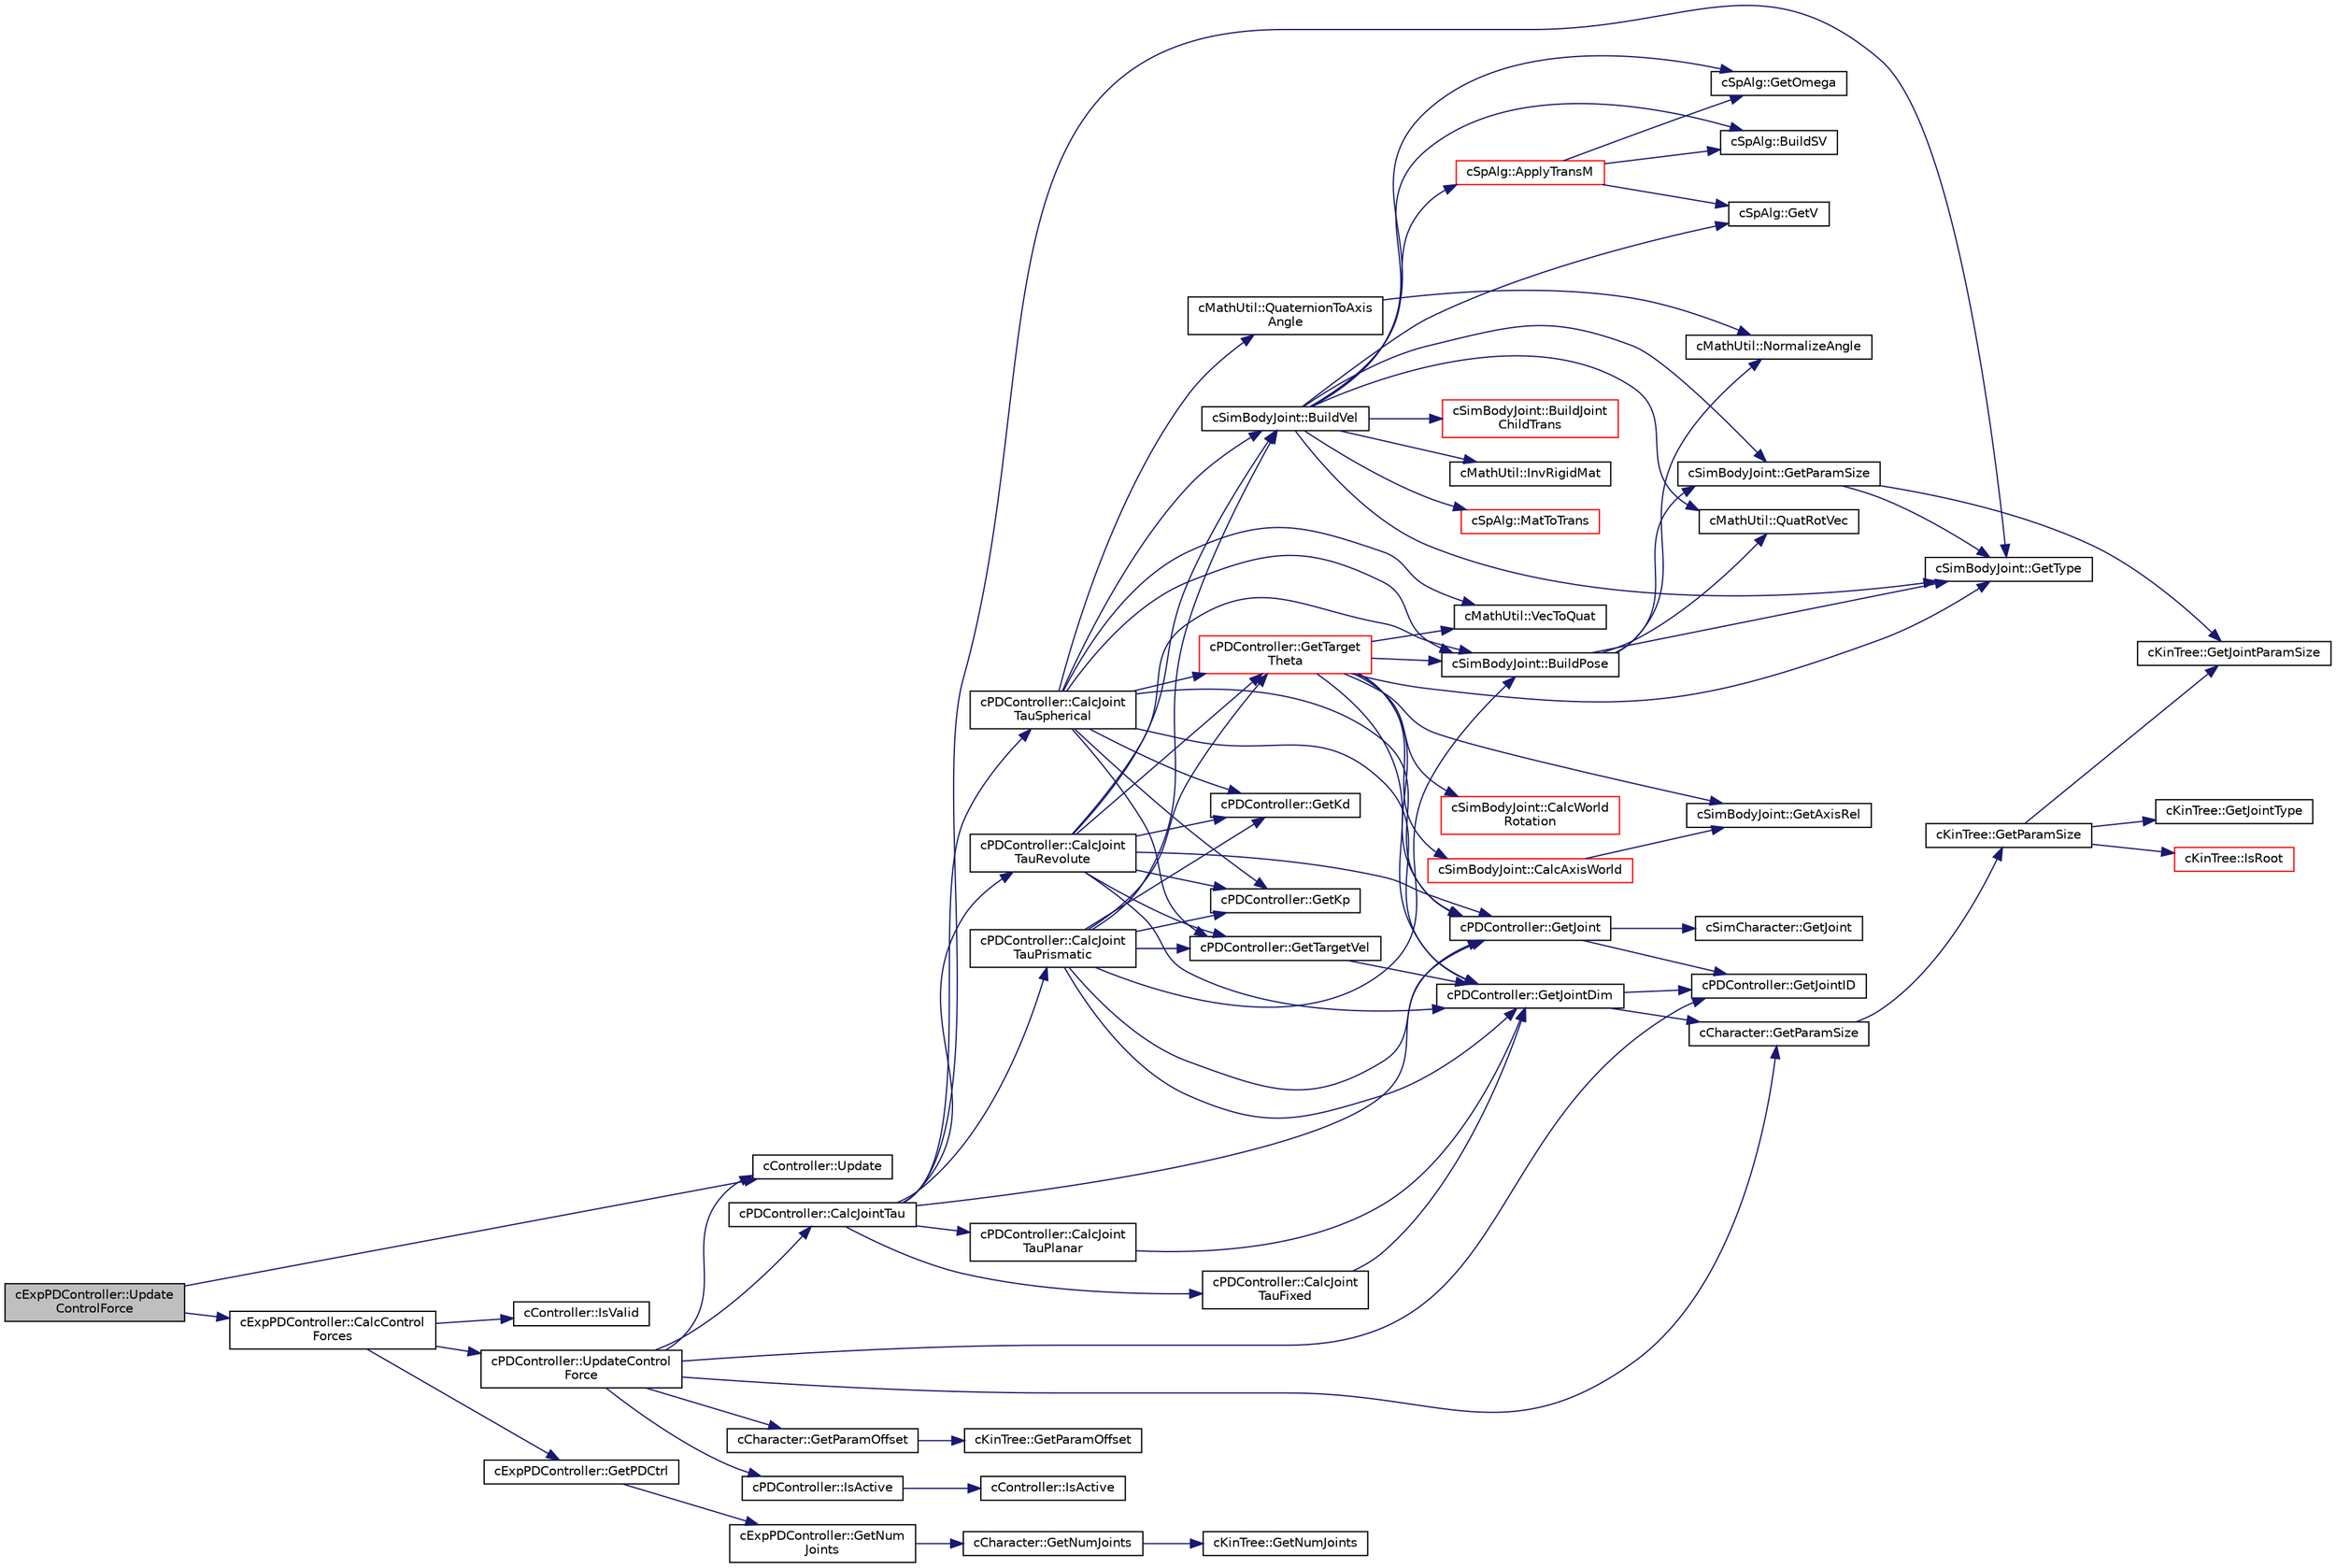 digraph "cExpPDController::UpdateControlForce"
{
 // LATEX_PDF_SIZE
  edge [fontname="Helvetica",fontsize="10",labelfontname="Helvetica",labelfontsize="10"];
  node [fontname="Helvetica",fontsize="10",shape=record];
  rankdir="LR";
  Node1 [label="cExpPDController::Update\lControlForce",height=0.2,width=0.4,color="black", fillcolor="grey75", style="filled", fontcolor="black",tooltip=" "];
  Node1 -> Node2 [color="midnightblue",fontsize="10",style="solid",fontname="Helvetica"];
  Node2 [label="cExpPDController::CalcControl\lForces",height=0.2,width=0.4,color="black", fillcolor="white", style="filled",URL="$classc_exp_p_d_controller.html#ab89c0bc19d88877c69b48c32a2afe9e2",tooltip=" "];
  Node2 -> Node3 [color="midnightblue",fontsize="10",style="solid",fontname="Helvetica"];
  Node3 [label="cExpPDController::GetPDCtrl",height=0.2,width=0.4,color="black", fillcolor="white", style="filled",URL="$classc_exp_p_d_controller.html#aa994bedd1c9328776e726273d190ef56",tooltip=" "];
  Node3 -> Node4 [color="midnightblue",fontsize="10",style="solid",fontname="Helvetica"];
  Node4 [label="cExpPDController::GetNum\lJoints",height=0.2,width=0.4,color="black", fillcolor="white", style="filled",URL="$classc_exp_p_d_controller.html#a9912a016a544b802a995f2dd7ee78851",tooltip=" "];
  Node4 -> Node5 [color="midnightblue",fontsize="10",style="solid",fontname="Helvetica"];
  Node5 [label="cCharacter::GetNumJoints",height=0.2,width=0.4,color="black", fillcolor="white", style="filled",URL="$classc_character.html#a0c72f03cec78cc23a9376db72f2f3e9c",tooltip=" "];
  Node5 -> Node6 [color="midnightblue",fontsize="10",style="solid",fontname="Helvetica"];
  Node6 [label="cKinTree::GetNumJoints",height=0.2,width=0.4,color="black", fillcolor="white", style="filled",URL="$classc_kin_tree.html#ac840b501e27e6ce46d208b7d033f21d4",tooltip=" "];
  Node2 -> Node7 [color="midnightblue",fontsize="10",style="solid",fontname="Helvetica"];
  Node7 [label="cController::IsValid",height=0.2,width=0.4,color="black", fillcolor="white", style="filled",URL="$classc_controller.html#a66869571942df12c4be9bef7796cc55b",tooltip=" "];
  Node2 -> Node8 [color="midnightblue",fontsize="10",style="solid",fontname="Helvetica"];
  Node8 [label="cPDController::UpdateControl\lForce",height=0.2,width=0.4,color="black", fillcolor="white", style="filled",URL="$classc_p_d_controller.html#a55bc39133f19f258f9765c6619838f92",tooltip=" "];
  Node8 -> Node9 [color="midnightblue",fontsize="10",style="solid",fontname="Helvetica"];
  Node9 [label="cPDController::CalcJointTau",height=0.2,width=0.4,color="black", fillcolor="white", style="filled",URL="$classc_p_d_controller.html#a61098c094ba822326b5b3e1f8815b45d",tooltip=" "];
  Node9 -> Node10 [color="midnightblue",fontsize="10",style="solid",fontname="Helvetica"];
  Node10 [label="cPDController::CalcJoint\lTauFixed",height=0.2,width=0.4,color="black", fillcolor="white", style="filled",URL="$classc_p_d_controller.html#ac8c73e5622e2a6e163ae22a343523688",tooltip=" "];
  Node10 -> Node11 [color="midnightblue",fontsize="10",style="solid",fontname="Helvetica"];
  Node11 [label="cPDController::GetJointDim",height=0.2,width=0.4,color="black", fillcolor="white", style="filled",URL="$classc_p_d_controller.html#a03b49f8ae228206a84599b6388222b20",tooltip=" "];
  Node11 -> Node12 [color="midnightblue",fontsize="10",style="solid",fontname="Helvetica"];
  Node12 [label="cPDController::GetJointID",height=0.2,width=0.4,color="black", fillcolor="white", style="filled",URL="$classc_p_d_controller.html#a6d784855901fdde633d28635f0ed3a56",tooltip=" "];
  Node11 -> Node13 [color="midnightblue",fontsize="10",style="solid",fontname="Helvetica"];
  Node13 [label="cCharacter::GetParamSize",height=0.2,width=0.4,color="black", fillcolor="white", style="filled",URL="$classc_character.html#af612e6c951b84e172a802824390f37c4",tooltip=" "];
  Node13 -> Node14 [color="midnightblue",fontsize="10",style="solid",fontname="Helvetica"];
  Node14 [label="cKinTree::GetParamSize",height=0.2,width=0.4,color="black", fillcolor="white", style="filled",URL="$classc_kin_tree.html#ad5d21e19a354b6e8f5406e9167f12161",tooltip=" "];
  Node14 -> Node15 [color="midnightblue",fontsize="10",style="solid",fontname="Helvetica"];
  Node15 [label="cKinTree::GetJointParamSize",height=0.2,width=0.4,color="black", fillcolor="white", style="filled",URL="$classc_kin_tree.html#a9c308e9e4654d96bcc47ba02770a06ea",tooltip=" "];
  Node14 -> Node16 [color="midnightblue",fontsize="10",style="solid",fontname="Helvetica"];
  Node16 [label="cKinTree::GetJointType",height=0.2,width=0.4,color="black", fillcolor="white", style="filled",URL="$classc_kin_tree.html#a891d52af51a7a1bced694634c2f70ee9",tooltip=" "];
  Node14 -> Node17 [color="midnightblue",fontsize="10",style="solid",fontname="Helvetica"];
  Node17 [label="cKinTree::IsRoot",height=0.2,width=0.4,color="red", fillcolor="white", style="filled",URL="$classc_kin_tree.html#ab4c2a8b42b254dc54e15e71684045a0a",tooltip=" "];
  Node9 -> Node20 [color="midnightblue",fontsize="10",style="solid",fontname="Helvetica"];
  Node20 [label="cPDController::CalcJoint\lTauPlanar",height=0.2,width=0.4,color="black", fillcolor="white", style="filled",URL="$classc_p_d_controller.html#a1a51286ec1fad53a2183f9145a888f2e",tooltip=" "];
  Node20 -> Node11 [color="midnightblue",fontsize="10",style="solid",fontname="Helvetica"];
  Node9 -> Node21 [color="midnightblue",fontsize="10",style="solid",fontname="Helvetica"];
  Node21 [label="cPDController::CalcJoint\lTauPrismatic",height=0.2,width=0.4,color="black", fillcolor="white", style="filled",URL="$classc_p_d_controller.html#ab772d609979765d7f638829d24c9c25f",tooltip=" "];
  Node21 -> Node22 [color="midnightblue",fontsize="10",style="solid",fontname="Helvetica"];
  Node22 [label="cSimBodyJoint::BuildPose",height=0.2,width=0.4,color="black", fillcolor="white", style="filled",URL="$classc_sim_body_joint.html#adf214d8c9b1ab7f9abe568a51e754c6c",tooltip=" "];
  Node22 -> Node23 [color="midnightblue",fontsize="10",style="solid",fontname="Helvetica"];
  Node23 [label="cSimBodyJoint::GetParamSize",height=0.2,width=0.4,color="black", fillcolor="white", style="filled",URL="$classc_sim_body_joint.html#a7d0a45de8f9266fd2dbcd45bc0dc45b1",tooltip=" "];
  Node23 -> Node15 [color="midnightblue",fontsize="10",style="solid",fontname="Helvetica"];
  Node23 -> Node24 [color="midnightblue",fontsize="10",style="solid",fontname="Helvetica"];
  Node24 [label="cSimBodyJoint::GetType",height=0.2,width=0.4,color="black", fillcolor="white", style="filled",URL="$classc_sim_body_joint.html#a1bbcce2303bd3d8a592917c17d561b99",tooltip=" "];
  Node22 -> Node24 [color="midnightblue",fontsize="10",style="solid",fontname="Helvetica"];
  Node22 -> Node25 [color="midnightblue",fontsize="10",style="solid",fontname="Helvetica"];
  Node25 [label="cMathUtil::NormalizeAngle",height=0.2,width=0.4,color="black", fillcolor="white", style="filled",URL="$classc_math_util.html#af61707746c4d8cd651ef5cdbaecf6bfd",tooltip=" "];
  Node22 -> Node26 [color="midnightblue",fontsize="10",style="solid",fontname="Helvetica"];
  Node26 [label="cMathUtil::QuatRotVec",height=0.2,width=0.4,color="black", fillcolor="white", style="filled",URL="$classc_math_util.html#a3a0496ade762f12172414c797da44402",tooltip=" "];
  Node21 -> Node27 [color="midnightblue",fontsize="10",style="solid",fontname="Helvetica"];
  Node27 [label="cSimBodyJoint::BuildVel",height=0.2,width=0.4,color="black", fillcolor="white", style="filled",URL="$classc_sim_body_joint.html#adbbc382edb50eb274598e0180c8806f2",tooltip=" "];
  Node27 -> Node28 [color="midnightblue",fontsize="10",style="solid",fontname="Helvetica"];
  Node28 [label="cSpAlg::ApplyTransM",height=0.2,width=0.4,color="red", fillcolor="white", style="filled",URL="$classc_sp_alg.html#a665293137b4c80b2dc7cefdb4846a441",tooltip=" "];
  Node28 -> Node29 [color="midnightblue",fontsize="10",style="solid",fontname="Helvetica"];
  Node29 [label="cSpAlg::BuildSV",height=0.2,width=0.4,color="black", fillcolor="white", style="filled",URL="$classc_sp_alg.html#a5d8935f5eb6a88eb591a19ec414c1953",tooltip=" "];
  Node28 -> Node30 [color="midnightblue",fontsize="10",style="solid",fontname="Helvetica"];
  Node30 [label="cSpAlg::GetOmega",height=0.2,width=0.4,color="black", fillcolor="white", style="filled",URL="$classc_sp_alg.html#a1f6d2eed1bc8bee53540c8c027cea7f9",tooltip=" "];
  Node28 -> Node33 [color="midnightblue",fontsize="10",style="solid",fontname="Helvetica"];
  Node33 [label="cSpAlg::GetV",height=0.2,width=0.4,color="black", fillcolor="white", style="filled",URL="$classc_sp_alg.html#a3c44fc96b8e8b13f6a208f05bc3db8d4",tooltip=" "];
  Node27 -> Node34 [color="midnightblue",fontsize="10",style="solid",fontname="Helvetica"];
  Node34 [label="cSimBodyJoint::BuildJoint\lChildTrans",height=0.2,width=0.4,color="red", fillcolor="white", style="filled",URL="$classc_sim_body_joint.html#a6f59339830fb1d763a78736818c23ac3",tooltip=" "];
  Node27 -> Node29 [color="midnightblue",fontsize="10",style="solid",fontname="Helvetica"];
  Node27 -> Node30 [color="midnightblue",fontsize="10",style="solid",fontname="Helvetica"];
  Node27 -> Node23 [color="midnightblue",fontsize="10",style="solid",fontname="Helvetica"];
  Node27 -> Node24 [color="midnightblue",fontsize="10",style="solid",fontname="Helvetica"];
  Node27 -> Node33 [color="midnightblue",fontsize="10",style="solid",fontname="Helvetica"];
  Node27 -> Node37 [color="midnightblue",fontsize="10",style="solid",fontname="Helvetica"];
  Node37 [label="cMathUtil::InvRigidMat",height=0.2,width=0.4,color="black", fillcolor="white", style="filled",URL="$classc_math_util.html#a3f41c4c7db3fc5d2bfe3ab3069a0a5cf",tooltip=" "];
  Node27 -> Node38 [color="midnightblue",fontsize="10",style="solid",fontname="Helvetica"];
  Node38 [label="cSpAlg::MatToTrans",height=0.2,width=0.4,color="red", fillcolor="white", style="filled",URL="$classc_sp_alg.html#a32389e7ba628f0a3ca2d22bfc2c114c2",tooltip=" "];
  Node27 -> Node26 [color="midnightblue",fontsize="10",style="solid",fontname="Helvetica"];
  Node21 -> Node40 [color="midnightblue",fontsize="10",style="solid",fontname="Helvetica"];
  Node40 [label="cPDController::GetJoint",height=0.2,width=0.4,color="black", fillcolor="white", style="filled",URL="$classc_p_d_controller.html#a853a28b721891c6daa4ffe374f51675e",tooltip=" "];
  Node40 -> Node41 [color="midnightblue",fontsize="10",style="solid",fontname="Helvetica"];
  Node41 [label="cSimCharacter::GetJoint",height=0.2,width=0.4,color="black", fillcolor="white", style="filled",URL="$classc_sim_character.html#aa0a30cfb05967fad8b59dd9adfa6f23a",tooltip=" "];
  Node40 -> Node12 [color="midnightblue",fontsize="10",style="solid",fontname="Helvetica"];
  Node21 -> Node11 [color="midnightblue",fontsize="10",style="solid",fontname="Helvetica"];
  Node21 -> Node42 [color="midnightblue",fontsize="10",style="solid",fontname="Helvetica"];
  Node42 [label="cPDController::GetKd",height=0.2,width=0.4,color="black", fillcolor="white", style="filled",URL="$classc_p_d_controller.html#a3f7fe35dd8ce7ce7367d352806c34d44",tooltip=" "];
  Node21 -> Node43 [color="midnightblue",fontsize="10",style="solid",fontname="Helvetica"];
  Node43 [label="cPDController::GetKp",height=0.2,width=0.4,color="black", fillcolor="white", style="filled",URL="$classc_p_d_controller.html#a431ad3a2d3c846b32cafa644471bcd3e",tooltip=" "];
  Node21 -> Node44 [color="midnightblue",fontsize="10",style="solid",fontname="Helvetica"];
  Node44 [label="cPDController::GetTarget\lTheta",height=0.2,width=0.4,color="red", fillcolor="white", style="filled",URL="$classc_p_d_controller.html#a6cdb7ada883910dfb5571110ade2d1aa",tooltip=" "];
  Node44 -> Node22 [color="midnightblue",fontsize="10",style="solid",fontname="Helvetica"];
  Node44 -> Node45 [color="midnightblue",fontsize="10",style="solid",fontname="Helvetica"];
  Node45 [label="cSimBodyJoint::CalcAxisWorld",height=0.2,width=0.4,color="red", fillcolor="white", style="filled",URL="$classc_sim_body_joint.html#a7778a8cf021f520c8df23d1f4656f6cb",tooltip=" "];
  Node45 -> Node49 [color="midnightblue",fontsize="10",style="solid",fontname="Helvetica"];
  Node49 [label="cSimBodyJoint::GetAxisRel",height=0.2,width=0.4,color="black", fillcolor="white", style="filled",URL="$classc_sim_body_joint.html#a8b9d4bfadaf8c2ad13fd0a47ae6f0924",tooltip=" "];
  Node44 -> Node50 [color="midnightblue",fontsize="10",style="solid",fontname="Helvetica"];
  Node50 [label="cSimBodyJoint::CalcWorld\lRotation",height=0.2,width=0.4,color="red", fillcolor="white", style="filled",URL="$classc_sim_body_joint.html#a11a7990aaac57fc7dd13bdf9aff4784f",tooltip=" "];
  Node44 -> Node49 [color="midnightblue",fontsize="10",style="solid",fontname="Helvetica"];
  Node44 -> Node40 [color="midnightblue",fontsize="10",style="solid",fontname="Helvetica"];
  Node44 -> Node11 [color="midnightblue",fontsize="10",style="solid",fontname="Helvetica"];
  Node44 -> Node24 [color="midnightblue",fontsize="10",style="solid",fontname="Helvetica"];
  Node44 -> Node55 [color="midnightblue",fontsize="10",style="solid",fontname="Helvetica"];
  Node55 [label="cMathUtil::VecToQuat",height=0.2,width=0.4,color="black", fillcolor="white", style="filled",URL="$classc_math_util.html#a4b295f1a5fa0c95e87b942e62b2248bb",tooltip=" "];
  Node21 -> Node56 [color="midnightblue",fontsize="10",style="solid",fontname="Helvetica"];
  Node56 [label="cPDController::GetTargetVel",height=0.2,width=0.4,color="black", fillcolor="white", style="filled",URL="$classc_p_d_controller.html#a966d43554caedf7bf89828cf0c548a89",tooltip=" "];
  Node56 -> Node11 [color="midnightblue",fontsize="10",style="solid",fontname="Helvetica"];
  Node9 -> Node57 [color="midnightblue",fontsize="10",style="solid",fontname="Helvetica"];
  Node57 [label="cPDController::CalcJoint\lTauRevolute",height=0.2,width=0.4,color="black", fillcolor="white", style="filled",URL="$classc_p_d_controller.html#a319ce63bb811cb82b571138a090d2bf5",tooltip=" "];
  Node57 -> Node22 [color="midnightblue",fontsize="10",style="solid",fontname="Helvetica"];
  Node57 -> Node27 [color="midnightblue",fontsize="10",style="solid",fontname="Helvetica"];
  Node57 -> Node40 [color="midnightblue",fontsize="10",style="solid",fontname="Helvetica"];
  Node57 -> Node11 [color="midnightblue",fontsize="10",style="solid",fontname="Helvetica"];
  Node57 -> Node42 [color="midnightblue",fontsize="10",style="solid",fontname="Helvetica"];
  Node57 -> Node43 [color="midnightblue",fontsize="10",style="solid",fontname="Helvetica"];
  Node57 -> Node44 [color="midnightblue",fontsize="10",style="solid",fontname="Helvetica"];
  Node57 -> Node56 [color="midnightblue",fontsize="10",style="solid",fontname="Helvetica"];
  Node9 -> Node58 [color="midnightblue",fontsize="10",style="solid",fontname="Helvetica"];
  Node58 [label="cPDController::CalcJoint\lTauSpherical",height=0.2,width=0.4,color="black", fillcolor="white", style="filled",URL="$classc_p_d_controller.html#a6db5c1ae59f16bf20dd98c2d86772d38",tooltip=" "];
  Node58 -> Node22 [color="midnightblue",fontsize="10",style="solid",fontname="Helvetica"];
  Node58 -> Node27 [color="midnightblue",fontsize="10",style="solid",fontname="Helvetica"];
  Node58 -> Node40 [color="midnightblue",fontsize="10",style="solid",fontname="Helvetica"];
  Node58 -> Node11 [color="midnightblue",fontsize="10",style="solid",fontname="Helvetica"];
  Node58 -> Node42 [color="midnightblue",fontsize="10",style="solid",fontname="Helvetica"];
  Node58 -> Node43 [color="midnightblue",fontsize="10",style="solid",fontname="Helvetica"];
  Node58 -> Node44 [color="midnightblue",fontsize="10",style="solid",fontname="Helvetica"];
  Node58 -> Node56 [color="midnightblue",fontsize="10",style="solid",fontname="Helvetica"];
  Node58 -> Node59 [color="midnightblue",fontsize="10",style="solid",fontname="Helvetica"];
  Node59 [label="cMathUtil::QuaternionToAxis\lAngle",height=0.2,width=0.4,color="black", fillcolor="white", style="filled",URL="$classc_math_util.html#a50b3657f58b662fc7e2d2390a2600d1d",tooltip=" "];
  Node59 -> Node25 [color="midnightblue",fontsize="10",style="solid",fontname="Helvetica"];
  Node58 -> Node55 [color="midnightblue",fontsize="10",style="solid",fontname="Helvetica"];
  Node9 -> Node40 [color="midnightblue",fontsize="10",style="solid",fontname="Helvetica"];
  Node9 -> Node24 [color="midnightblue",fontsize="10",style="solid",fontname="Helvetica"];
  Node8 -> Node12 [color="midnightblue",fontsize="10",style="solid",fontname="Helvetica"];
  Node8 -> Node60 [color="midnightblue",fontsize="10",style="solid",fontname="Helvetica"];
  Node60 [label="cCharacter::GetParamOffset",height=0.2,width=0.4,color="black", fillcolor="white", style="filled",URL="$classc_character.html#a35607d7b28def062e62358ba1b1d4dcc",tooltip=" "];
  Node60 -> Node61 [color="midnightblue",fontsize="10",style="solid",fontname="Helvetica"];
  Node61 [label="cKinTree::GetParamOffset",height=0.2,width=0.4,color="black", fillcolor="white", style="filled",URL="$classc_kin_tree.html#aba4aced4cc6c401006617e288e84e723",tooltip=" "];
  Node8 -> Node13 [color="midnightblue",fontsize="10",style="solid",fontname="Helvetica"];
  Node8 -> Node62 [color="midnightblue",fontsize="10",style="solid",fontname="Helvetica"];
  Node62 [label="cPDController::IsActive",height=0.2,width=0.4,color="black", fillcolor="white", style="filled",URL="$classc_p_d_controller.html#ae081a0353d349f662ca223ebd497bf76",tooltip=" "];
  Node62 -> Node63 [color="midnightblue",fontsize="10",style="solid",fontname="Helvetica"];
  Node63 [label="cController::IsActive",height=0.2,width=0.4,color="black", fillcolor="white", style="filled",URL="$classc_controller.html#a3569b10a5e5112950315f003242dbdd4",tooltip=" "];
  Node8 -> Node64 [color="midnightblue",fontsize="10",style="solid",fontname="Helvetica"];
  Node64 [label="cController::Update",height=0.2,width=0.4,color="black", fillcolor="white", style="filled",URL="$classc_controller.html#a951e8d4ff712c6879b57de3771a59f25",tooltip=" "];
  Node1 -> Node64 [color="midnightblue",fontsize="10",style="solid",fontname="Helvetica"];
}
